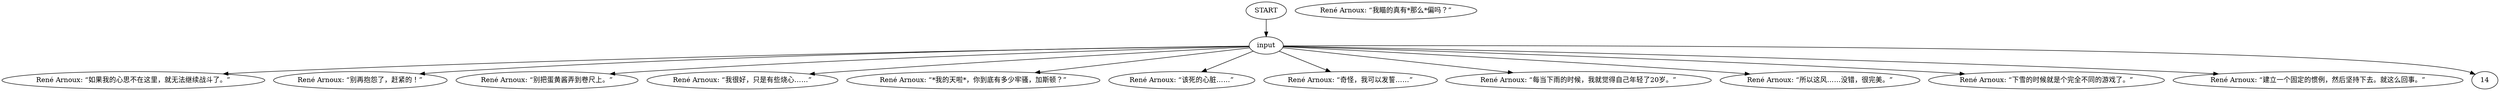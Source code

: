 # PLAZA / RENE barks
# Playing pétanque.
# ==================================================
digraph G {
	  0 [label="START"];
	  1 [label="input"];
	  2 [label="René Arnoux: “如果我的心思不在这里，就无法继续战斗了。”"];
	  3 [label="René Arnoux: “别再抱怨了，赶紧的！”"];
	  4 [label="René Arnoux: “别把蛋黄酱弄到卷尺上。”"];
	  5 [label="René Arnoux: “我很好，只是有些烧心……”"];
	  6 [label="René Arnoux: “*我的天啦*，你到底有多少牢骚，加斯顿？”"];
	  7 [label="René Arnoux: “该死的心脏……”"];
	  8 [label="René Arnoux: “奇怪，我可以发誓……”"];
	  9 [label="René Arnoux: “每当下雨的时候，我就觉得自己年轻了20岁。”"];
	  10 [label="René Arnoux: “所以这风……没错，很完美。”"];
	  11 [label="René Arnoux: “下雪的时候就是个完全不同的游戏了。”"];
	  12 [label="René Arnoux: “建立一个固定的惯例，然后坚持下去。就这么回事。”"];
	  13 [label="René Arnoux: “我瞄的真有*那么*偏吗？”"];
	  0 -> 1
	  1 -> 2
	  1 -> 3
	  1 -> 4
	  1 -> 5
	  1 -> 6
	  1 -> 7
	  1 -> 8
	  1 -> 9
	  1 -> 10
	  1 -> 11
	  1 -> 12
	  1 -> 14
}

